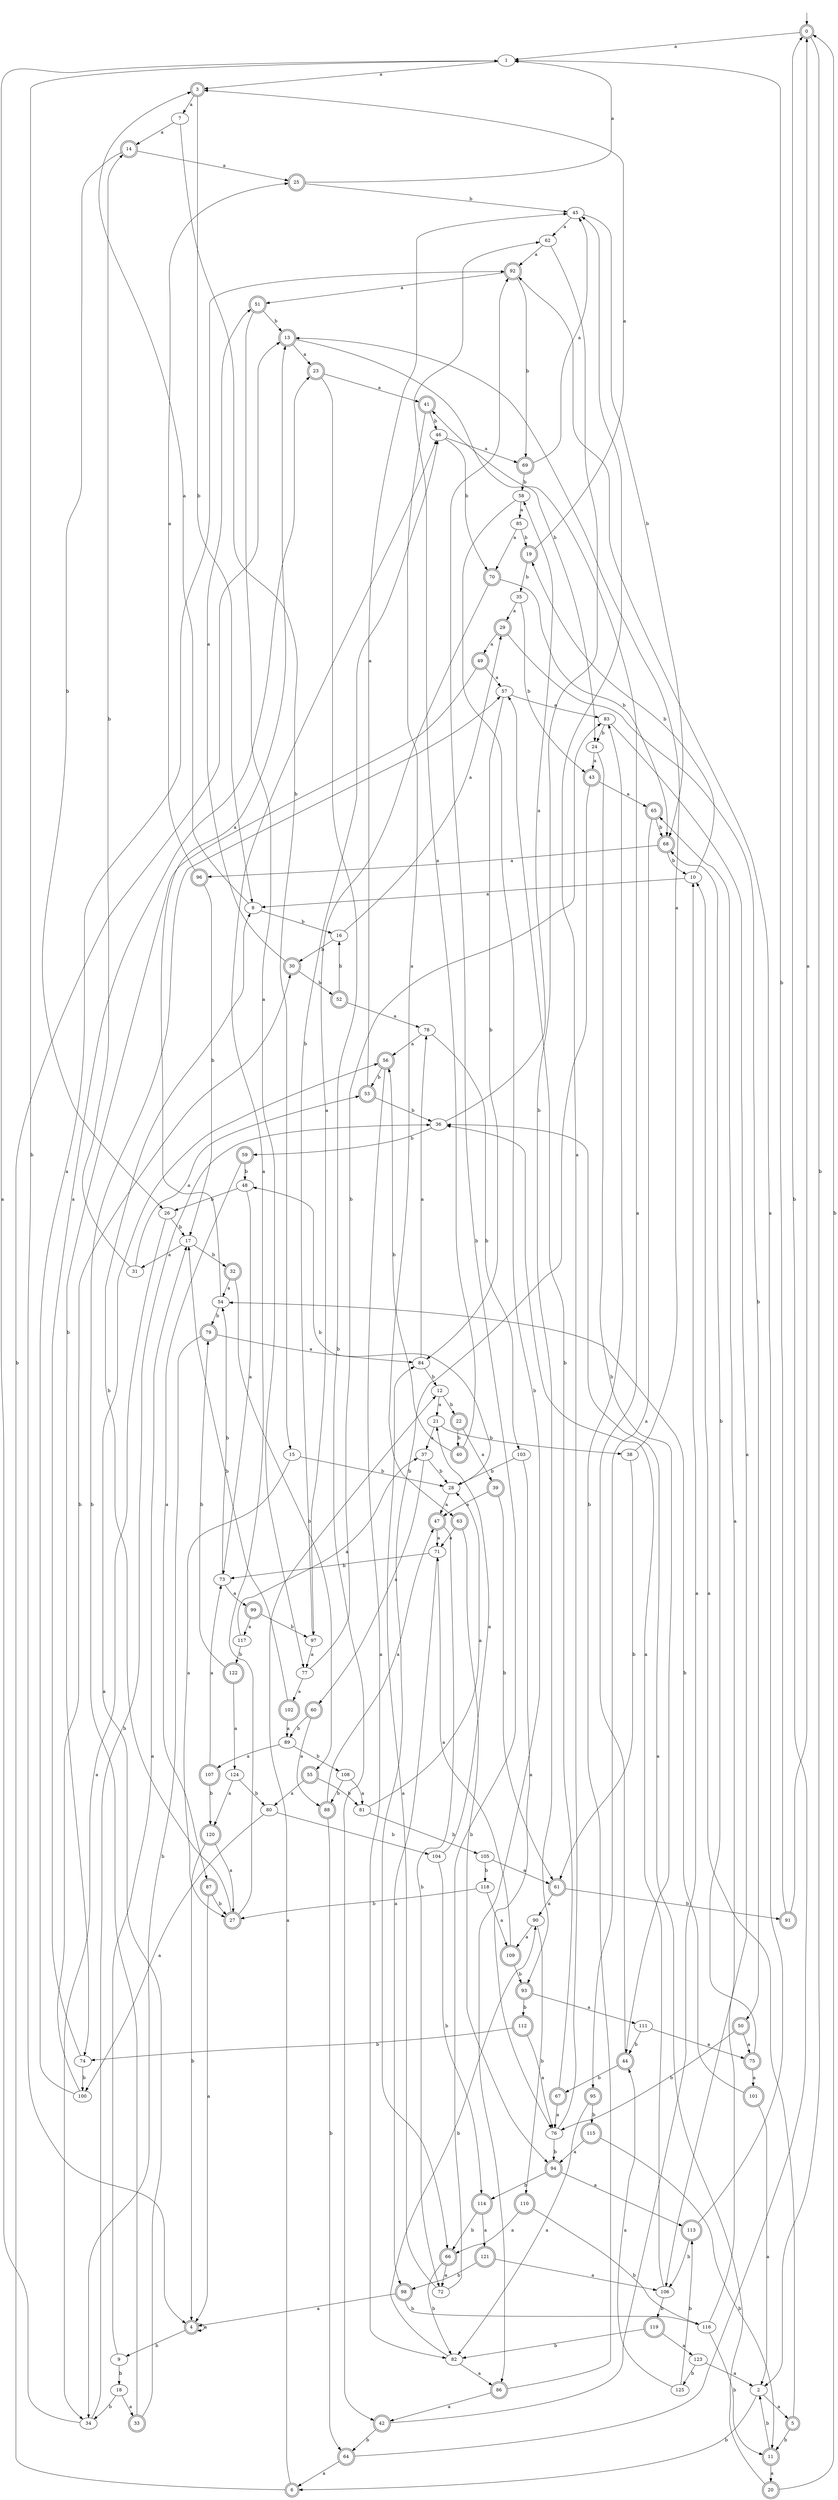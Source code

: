 digraph RandomDFA {
  __start0 [label="", shape=none];
  __start0 -> 0 [label=""];
  0 [shape=circle] [shape=doublecircle]
  0 -> 1 [label="a"]
  0 -> 2 [label="b"]
  1
  1 -> 3 [label="a"]
  1 -> 4 [label="b"]
  2
  2 -> 5 [label="a"]
  2 -> 6 [label="b"]
  3 [shape=doublecircle]
  3 -> 7 [label="a"]
  3 -> 8 [label="b"]
  4 [shape=doublecircle]
  4 -> 4 [label="a"]
  4 -> 9 [label="b"]
  5 [shape=doublecircle]
  5 -> 10 [label="a"]
  5 -> 11 [label="b"]
  6 [shape=doublecircle]
  6 -> 12 [label="a"]
  6 -> 13 [label="b"]
  7
  7 -> 14 [label="a"]
  7 -> 15 [label="b"]
  8
  8 -> 3 [label="a"]
  8 -> 16 [label="b"]
  9
  9 -> 17 [label="a"]
  9 -> 18 [label="b"]
  10
  10 -> 8 [label="a"]
  10 -> 19 [label="b"]
  11 [shape=doublecircle]
  11 -> 20 [label="a"]
  11 -> 2 [label="b"]
  12
  12 -> 21 [label="a"]
  12 -> 22 [label="b"]
  13 [shape=doublecircle]
  13 -> 23 [label="a"]
  13 -> 24 [label="b"]
  14 [shape=doublecircle]
  14 -> 25 [label="a"]
  14 -> 26 [label="b"]
  15
  15 -> 27 [label="a"]
  15 -> 28 [label="b"]
  16
  16 -> 29 [label="a"]
  16 -> 30 [label="b"]
  17
  17 -> 31 [label="a"]
  17 -> 32 [label="b"]
  18
  18 -> 33 [label="a"]
  18 -> 34 [label="b"]
  19 [shape=doublecircle]
  19 -> 3 [label="a"]
  19 -> 35 [label="b"]
  20 [shape=doublecircle]
  20 -> 36 [label="a"]
  20 -> 0 [label="b"]
  21
  21 -> 37 [label="a"]
  21 -> 38 [label="b"]
  22 [shape=doublecircle]
  22 -> 39 [label="a"]
  22 -> 40 [label="b"]
  23 [shape=doublecircle]
  23 -> 41 [label="a"]
  23 -> 42 [label="b"]
  24
  24 -> 43 [label="a"]
  24 -> 44 [label="b"]
  25 [shape=doublecircle]
  25 -> 1 [label="a"]
  25 -> 45 [label="b"]
  26
  26 -> 34 [label="a"]
  26 -> 17 [label="b"]
  27 [shape=doublecircle]
  27 -> 46 [label="a"]
  27 -> 8 [label="b"]
  28
  28 -> 47 [label="a"]
  28 -> 48 [label="b"]
  29 [shape=doublecircle]
  29 -> 49 [label="a"]
  29 -> 50 [label="b"]
  30 [shape=doublecircle]
  30 -> 51 [label="a"]
  30 -> 52 [label="b"]
  31
  31 -> 53 [label="a"]
  31 -> 14 [label="b"]
  32 [shape=doublecircle]
  32 -> 54 [label="a"]
  32 -> 55 [label="b"]
  33 [shape=doublecircle]
  33 -> 56 [label="a"]
  33 -> 57 [label="b"]
  34
  34 -> 1 [label="a"]
  34 -> 36 [label="b"]
  35
  35 -> 29 [label="a"]
  35 -> 43 [label="b"]
  36
  36 -> 58 [label="a"]
  36 -> 59 [label="b"]
  37
  37 -> 60 [label="a"]
  37 -> 28 [label="b"]
  38
  38 -> 13 [label="a"]
  38 -> 61 [label="b"]
  39 [shape=doublecircle]
  39 -> 47 [label="a"]
  39 -> 61 [label="b"]
  40 [shape=doublecircle]
  40 -> 62 [label="a"]
  40 -> 56 [label="b"]
  41 [shape=doublecircle]
  41 -> 63 [label="a"]
  41 -> 46 [label="b"]
  42 [shape=doublecircle]
  42 -> 10 [label="a"]
  42 -> 64 [label="b"]
  43 [shape=doublecircle]
  43 -> 65 [label="a"]
  43 -> 66 [label="b"]
  44 [shape=doublecircle]
  44 -> 41 [label="a"]
  44 -> 67 [label="b"]
  45
  45 -> 62 [label="a"]
  45 -> 68 [label="b"]
  46
  46 -> 69 [label="a"]
  46 -> 70 [label="b"]
  47 [shape=doublecircle]
  47 -> 71 [label="a"]
  47 -> 72 [label="b"]
  48
  48 -> 73 [label="a"]
  48 -> 26 [label="b"]
  49 [shape=doublecircle]
  49 -> 57 [label="a"]
  49 -> 74 [label="b"]
  50 [shape=doublecircle]
  50 -> 75 [label="a"]
  50 -> 76 [label="b"]
  51 [shape=doublecircle]
  51 -> 77 [label="a"]
  51 -> 13 [label="b"]
  52 [shape=doublecircle]
  52 -> 78 [label="a"]
  52 -> 16 [label="b"]
  53 [shape=doublecircle]
  53 -> 45 [label="a"]
  53 -> 36 [label="b"]
  54
  54 -> 13 [label="a"]
  54 -> 79 [label="b"]
  55 [shape=doublecircle]
  55 -> 80 [label="a"]
  55 -> 81 [label="b"]
  56 [shape=doublecircle]
  56 -> 82 [label="a"]
  56 -> 53 [label="b"]
  57
  57 -> 83 [label="a"]
  57 -> 84 [label="b"]
  58
  58 -> 85 [label="a"]
  58 -> 86 [label="b"]
  59 [shape=doublecircle]
  59 -> 87 [label="a"]
  59 -> 48 [label="b"]
  60 [shape=doublecircle]
  60 -> 88 [label="a"]
  60 -> 89 [label="b"]
  61 [shape=doublecircle]
  61 -> 90 [label="a"]
  61 -> 91 [label="b"]
  62
  62 -> 92 [label="a"]
  62 -> 93 [label="b"]
  63 [shape=doublecircle]
  63 -> 71 [label="a"]
  63 -> 94 [label="b"]
  64 [shape=doublecircle]
  64 -> 6 [label="a"]
  64 -> 0 [label="b"]
  65 [shape=doublecircle]
  65 -> 95 [label="a"]
  65 -> 68 [label="b"]
  66 [shape=doublecircle]
  66 -> 72 [label="a"]
  66 -> 82 [label="b"]
  67 [shape=doublecircle]
  67 -> 76 [label="a"]
  67 -> 57 [label="b"]
  68 [shape=doublecircle]
  68 -> 96 [label="a"]
  68 -> 10 [label="b"]
  69 [shape=doublecircle]
  69 -> 45 [label="a"]
  69 -> 58 [label="b"]
  70 [shape=doublecircle]
  70 -> 97 [label="a"]
  70 -> 68 [label="b"]
  71
  71 -> 98 [label="a"]
  71 -> 73 [label="b"]
  72
  72 -> 84 [label="a"]
  72 -> 92 [label="b"]
  73
  73 -> 99 [label="a"]
  73 -> 54 [label="b"]
  74
  74 -> 23 [label="a"]
  74 -> 100 [label="b"]
  75 [shape=doublecircle]
  75 -> 101 [label="a"]
  75 -> 68 [label="b"]
  76
  76 -> 45 [label="a"]
  76 -> 94 [label="b"]
  77
  77 -> 102 [label="a"]
  77 -> 83 [label="b"]
  78
  78 -> 56 [label="a"]
  78 -> 103 [label="b"]
  79 [shape=doublecircle]
  79 -> 84 [label="a"]
  79 -> 34 [label="b"]
  80
  80 -> 100 [label="a"]
  80 -> 104 [label="b"]
  81
  81 -> 28 [label="a"]
  81 -> 105 [label="b"]
  82
  82 -> 86 [label="a"]
  82 -> 90 [label="b"]
  83
  83 -> 106 [label="a"]
  83 -> 24 [label="b"]
  84
  84 -> 78 [label="a"]
  84 -> 12 [label="b"]
  85
  85 -> 70 [label="a"]
  85 -> 19 [label="b"]
  86 [shape=doublecircle]
  86 -> 42 [label="a"]
  86 -> 83 [label="b"]
  87 [shape=doublecircle]
  87 -> 4 [label="a"]
  87 -> 27 [label="b"]
  88 [shape=doublecircle]
  88 -> 47 [label="a"]
  88 -> 64 [label="b"]
  89
  89 -> 107 [label="a"]
  89 -> 108 [label="b"]
  90
  90 -> 109 [label="a"]
  90 -> 110 [label="b"]
  91 [shape=doublecircle]
  91 -> 0 [label="a"]
  91 -> 1 [label="b"]
  92 [shape=doublecircle]
  92 -> 51 [label="a"]
  92 -> 69 [label="b"]
  93 [shape=doublecircle]
  93 -> 111 [label="a"]
  93 -> 112 [label="b"]
  94 [shape=doublecircle]
  94 -> 113 [label="a"]
  94 -> 114 [label="b"]
  95 [shape=doublecircle]
  95 -> 82 [label="a"]
  95 -> 115 [label="b"]
  96 [shape=doublecircle]
  96 -> 25 [label="a"]
  96 -> 17 [label="b"]
  97
  97 -> 77 [label="a"]
  97 -> 46 [label="b"]
  98 [shape=doublecircle]
  98 -> 4 [label="a"]
  98 -> 116 [label="b"]
  99 [shape=doublecircle]
  99 -> 117 [label="a"]
  99 -> 97 [label="b"]
  100
  100 -> 92 [label="a"]
  100 -> 30 [label="b"]
  101 [shape=doublecircle]
  101 -> 2 [label="a"]
  101 -> 54 [label="b"]
  102 [shape=doublecircle]
  102 -> 89 [label="a"]
  102 -> 17 [label="b"]
  103
  103 -> 76 [label="a"]
  103 -> 28 [label="b"]
  104
  104 -> 21 [label="a"]
  104 -> 114 [label="b"]
  105
  105 -> 61 [label="a"]
  105 -> 118 [label="b"]
  106
  106 -> 36 [label="a"]
  106 -> 119 [label="b"]
  107 [shape=doublecircle]
  107 -> 73 [label="a"]
  107 -> 120 [label="b"]
  108
  108 -> 81 [label="a"]
  108 -> 88 [label="b"]
  109 [shape=doublecircle]
  109 -> 71 [label="a"]
  109 -> 93 [label="b"]
  110 [shape=doublecircle]
  110 -> 66 [label="a"]
  110 -> 116 [label="b"]
  111
  111 -> 75 [label="a"]
  111 -> 44 [label="b"]
  112 [shape=doublecircle]
  112 -> 76 [label="a"]
  112 -> 74 [label="b"]
  113 [shape=doublecircle]
  113 -> 92 [label="a"]
  113 -> 106 [label="b"]
  114 [shape=doublecircle]
  114 -> 121 [label="a"]
  114 -> 66 [label="b"]
  115 [shape=doublecircle]
  115 -> 94 [label="a"]
  115 -> 11 [label="b"]
  116
  116 -> 65 [label="a"]
  116 -> 11 [label="b"]
  117
  117 -> 37 [label="a"]
  117 -> 122 [label="b"]
  118
  118 -> 109 [label="a"]
  118 -> 27 [label="b"]
  119 [shape=doublecircle]
  119 -> 123 [label="a"]
  119 -> 82 [label="b"]
  120 [shape=doublecircle]
  120 -> 27 [label="a"]
  120 -> 4 [label="b"]
  121 [shape=doublecircle]
  121 -> 106 [label="a"]
  121 -> 98 [label="b"]
  122 [shape=doublecircle]
  122 -> 124 [label="a"]
  122 -> 79 [label="b"]
  123
  123 -> 2 [label="a"]
  123 -> 125 [label="b"]
  124
  124 -> 120 [label="a"]
  124 -> 80 [label="b"]
  125
  125 -> 44 [label="a"]
  125 -> 113 [label="b"]
}
